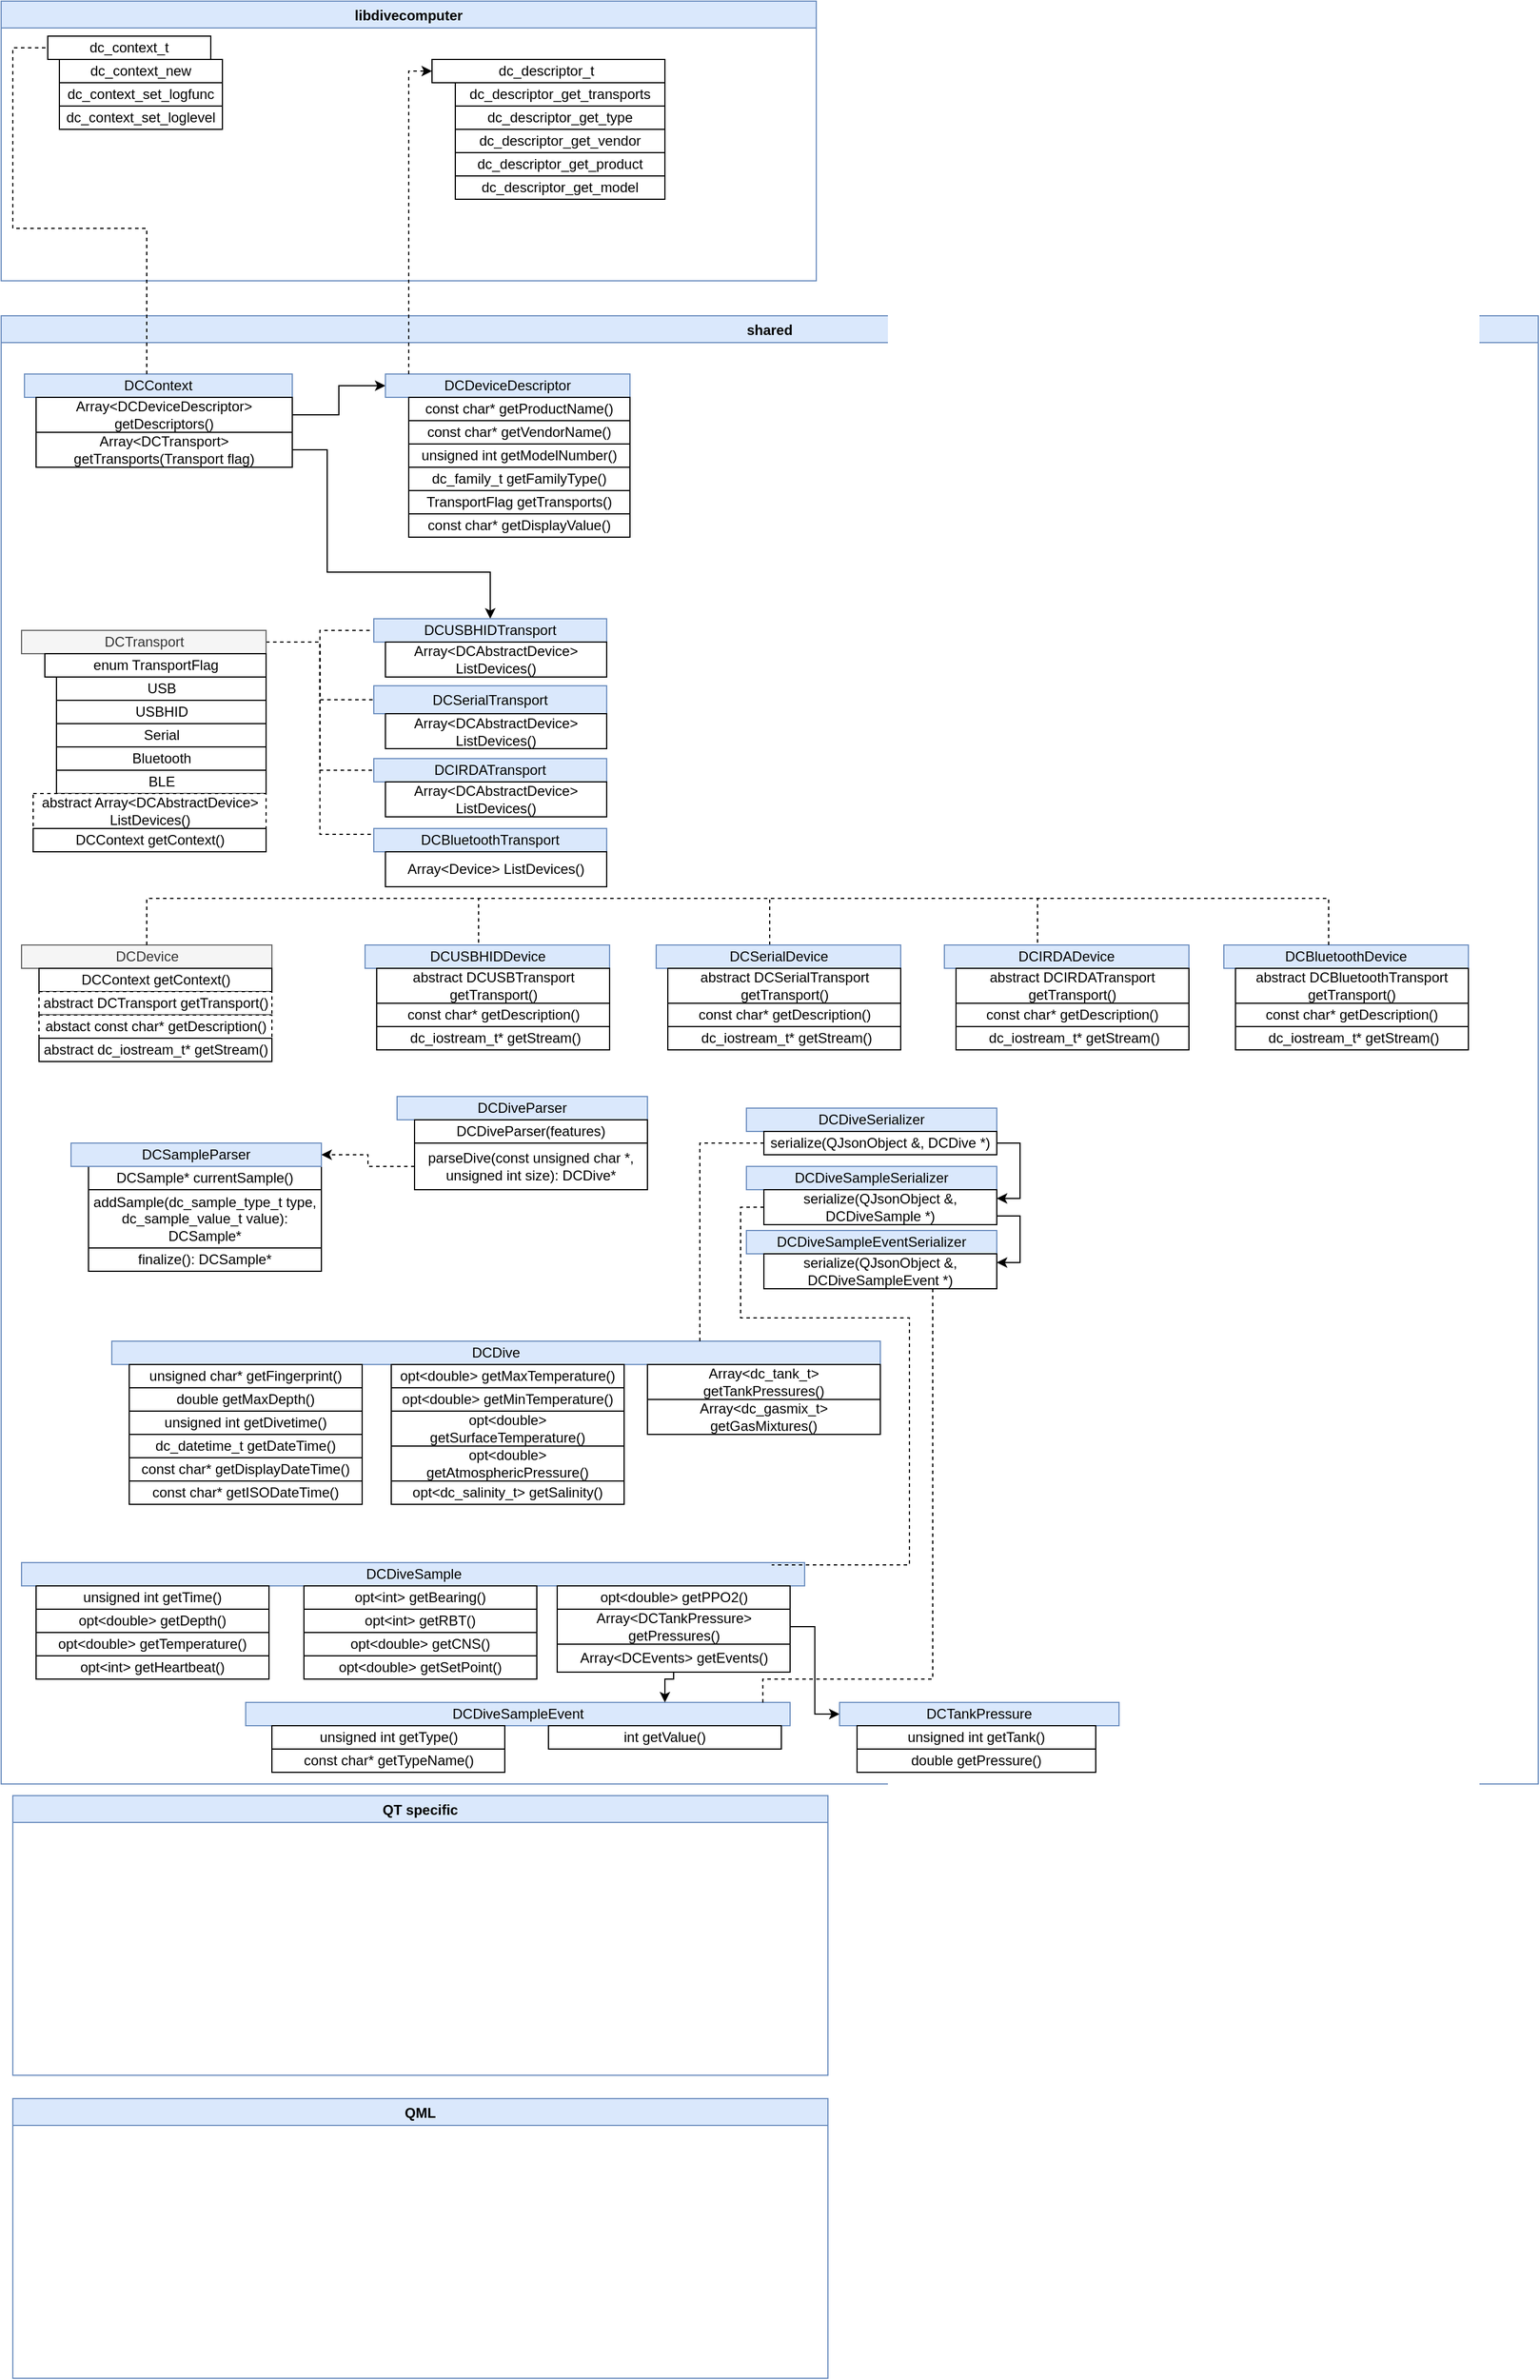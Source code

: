 <mxfile version="13.3.9" type="github">
  <diagram id="l0Hb1Kvt9UqNzEm9A9QA" name="Page-1">
    <mxGraphModel dx="1422" dy="796" grid="1" gridSize="10" guides="1" tooltips="1" connect="1" arrows="1" fold="1" page="0" pageScale="1" pageWidth="827" pageHeight="1169" math="0" shadow="0">
      <root>
        <mxCell id="0" />
        <mxCell id="1" parent="0" />
        <mxCell id="ltwnF_Ncu5DMhvB-tiFt-2" value="libdivecomputer" style="swimlane;fillColor=#dae8fc;strokeColor=#6c8ebf;" parent="1" vertex="1">
          <mxGeometry x="80" y="120" width="700" height="240" as="geometry" />
        </mxCell>
        <mxCell id="ltwnF_Ncu5DMhvB-tiFt-8" value="dc_context_new" style="rounded=0;whiteSpace=wrap;html=1;" parent="ltwnF_Ncu5DMhvB-tiFt-2" vertex="1">
          <mxGeometry x="50" y="50" width="140" height="20" as="geometry" />
        </mxCell>
        <mxCell id="ltwnF_Ncu5DMhvB-tiFt-9" value="dc_context_set_logfunc" style="rounded=0;whiteSpace=wrap;html=1;" parent="ltwnF_Ncu5DMhvB-tiFt-2" vertex="1">
          <mxGeometry x="50" y="70" width="140" height="20" as="geometry" />
        </mxCell>
        <mxCell id="ltwnF_Ncu5DMhvB-tiFt-10" value="dc_context_set_loglevel" style="rounded=0;whiteSpace=wrap;html=1;" parent="ltwnF_Ncu5DMhvB-tiFt-2" vertex="1">
          <mxGeometry x="50" y="90" width="140" height="20" as="geometry" />
        </mxCell>
        <mxCell id="ltwnF_Ncu5DMhvB-tiFt-25" value="dc_descriptor_t&amp;nbsp;" style="rounded=0;whiteSpace=wrap;html=1;" parent="ltwnF_Ncu5DMhvB-tiFt-2" vertex="1">
          <mxGeometry x="370" y="50" width="200" height="20" as="geometry" />
        </mxCell>
        <mxCell id="WCboHnmUrijgcAGSZFJO-1" value="dc_descriptor_get_transports" style="rounded=0;whiteSpace=wrap;html=1;" parent="ltwnF_Ncu5DMhvB-tiFt-2" vertex="1">
          <mxGeometry x="390" y="70" width="180" height="20" as="geometry" />
        </mxCell>
        <mxCell id="WCboHnmUrijgcAGSZFJO-2" value="dc_context_t" style="rounded=0;whiteSpace=wrap;html=1;" parent="ltwnF_Ncu5DMhvB-tiFt-2" vertex="1">
          <mxGeometry x="40" y="30" width="140" height="20" as="geometry" />
        </mxCell>
        <mxCell id="WCboHnmUrijgcAGSZFJO-3" value="dc_descriptor_get_type" style="rounded=0;whiteSpace=wrap;html=1;" parent="ltwnF_Ncu5DMhvB-tiFt-2" vertex="1">
          <mxGeometry x="390" y="90" width="180" height="20" as="geometry" />
        </mxCell>
        <mxCell id="WCboHnmUrijgcAGSZFJO-4" value="dc_descriptor_get_vendor" style="rounded=0;whiteSpace=wrap;html=1;" parent="ltwnF_Ncu5DMhvB-tiFt-2" vertex="1">
          <mxGeometry x="390" y="110" width="180" height="20" as="geometry" />
        </mxCell>
        <mxCell id="WCboHnmUrijgcAGSZFJO-5" value="dc_descriptor_get_product" style="rounded=0;whiteSpace=wrap;html=1;" parent="ltwnF_Ncu5DMhvB-tiFt-2" vertex="1">
          <mxGeometry x="390" y="130" width="180" height="20" as="geometry" />
        </mxCell>
        <mxCell id="WCboHnmUrijgcAGSZFJO-6" value="dc_descriptor_get_model" style="rounded=0;whiteSpace=wrap;html=1;" parent="ltwnF_Ncu5DMhvB-tiFt-2" vertex="1">
          <mxGeometry x="390" y="150" width="180" height="20" as="geometry" />
        </mxCell>
        <mxCell id="ltwnF_Ncu5DMhvB-tiFt-3" value="shared" style="swimlane;fillColor=#dae8fc;strokeColor=#6c8ebf;" parent="1" vertex="1">
          <mxGeometry x="80" y="390" width="1320" height="1260" as="geometry" />
        </mxCell>
        <mxCell id="ltwnF_Ncu5DMhvB-tiFt-11" value="DCContext" style="rounded=0;whiteSpace=wrap;html=1;fillColor=#dae8fc;strokeColor=#6c8ebf;" parent="ltwnF_Ncu5DMhvB-tiFt-3" vertex="1">
          <mxGeometry x="20" y="50" width="230" height="20" as="geometry" />
        </mxCell>
        <mxCell id="WCboHnmUrijgcAGSZFJO-7" style="edgeStyle=orthogonalEdgeStyle;rounded=0;orthogonalLoop=1;jettySize=auto;html=1;entryX=0;entryY=0.5;entryDx=0;entryDy=0;" parent="ltwnF_Ncu5DMhvB-tiFt-3" source="ltwnF_Ncu5DMhvB-tiFt-13" target="ltwnF_Ncu5DMhvB-tiFt-18" edge="1">
          <mxGeometry relative="1" as="geometry" />
        </mxCell>
        <mxCell id="ltwnF_Ncu5DMhvB-tiFt-13" value="Array&amp;lt;DCDeviceDescriptor&amp;gt; getDescriptors()" style="rounded=0;whiteSpace=wrap;html=1;" parent="ltwnF_Ncu5DMhvB-tiFt-3" vertex="1">
          <mxGeometry x="30" y="70" width="220" height="30" as="geometry" />
        </mxCell>
        <mxCell id="ltwnF_Ncu5DMhvB-tiFt-18" value="DCDeviceDescriptor" style="rounded=0;whiteSpace=wrap;html=1;fillColor=#dae8fc;strokeColor=#6c8ebf;" parent="ltwnF_Ncu5DMhvB-tiFt-3" vertex="1">
          <mxGeometry x="330" y="50" width="210" height="20" as="geometry" />
        </mxCell>
        <mxCell id="ltwnF_Ncu5DMhvB-tiFt-23" value="const char* getVendorName()" style="rounded=0;whiteSpace=wrap;html=1;" parent="ltwnF_Ncu5DMhvB-tiFt-3" vertex="1">
          <mxGeometry x="350" y="90" width="190" height="20" as="geometry" />
        </mxCell>
        <mxCell id="ltwnF_Ncu5DMhvB-tiFt-24" value="unsigned int getModelNumber()" style="rounded=0;whiteSpace=wrap;html=1;" parent="ltwnF_Ncu5DMhvB-tiFt-3" vertex="1">
          <mxGeometry x="350" y="110" width="190" height="20" as="geometry" />
        </mxCell>
        <mxCell id="ltwnF_Ncu5DMhvB-tiFt-28" value="dc_family_t getFamilyType()" style="rounded=0;whiteSpace=wrap;html=1;" parent="ltwnF_Ncu5DMhvB-tiFt-3" vertex="1">
          <mxGeometry x="350" y="130" width="190" height="20" as="geometry" />
        </mxCell>
        <mxCell id="ltwnF_Ncu5DMhvB-tiFt-29" value="TransportFlag getTransports()" style="rounded=0;whiteSpace=wrap;html=1;" parent="ltwnF_Ncu5DMhvB-tiFt-3" vertex="1">
          <mxGeometry x="350" y="150" width="190" height="20" as="geometry" />
        </mxCell>
        <mxCell id="ltwnF_Ncu5DMhvB-tiFt-30" value="const char* getProductName()" style="rounded=0;whiteSpace=wrap;html=1;" parent="ltwnF_Ncu5DMhvB-tiFt-3" vertex="1">
          <mxGeometry x="350" y="70" width="190" height="20" as="geometry" />
        </mxCell>
        <mxCell id="ltwnF_Ncu5DMhvB-tiFt-35" value="BLE" style="rounded=0;whiteSpace=wrap;html=1;" parent="ltwnF_Ncu5DMhvB-tiFt-3" vertex="1">
          <mxGeometry x="47.5" y="390" width="180" height="20" as="geometry" />
        </mxCell>
        <mxCell id="LenTutCYug-NzjJxEsnI-6" style="edgeStyle=orthogonalEdgeStyle;rounded=0;orthogonalLoop=1;jettySize=auto;html=1;entryX=0;entryY=0.5;entryDx=0;entryDy=0;endArrow=none;endFill=0;dashed=1;" parent="ltwnF_Ncu5DMhvB-tiFt-3" source="WCboHnmUrijgcAGSZFJO-8" target="LenTutCYug-NzjJxEsnI-3" edge="1">
          <mxGeometry relative="1" as="geometry" />
        </mxCell>
        <mxCell id="LenTutCYug-NzjJxEsnI-7" style="edgeStyle=orthogonalEdgeStyle;rounded=0;orthogonalLoop=1;jettySize=auto;html=1;entryX=0;entryY=0.5;entryDx=0;entryDy=0;dashed=1;endArrow=none;endFill=0;" parent="ltwnF_Ncu5DMhvB-tiFt-3" source="WCboHnmUrijgcAGSZFJO-8" target="LenTutCYug-NzjJxEsnI-4" edge="1">
          <mxGeometry relative="1" as="geometry" />
        </mxCell>
        <mxCell id="LenTutCYug-NzjJxEsnI-8" style="edgeStyle=orthogonalEdgeStyle;rounded=0;orthogonalLoop=1;jettySize=auto;html=1;entryX=0;entryY=0.5;entryDx=0;entryDy=0;dashed=1;endArrow=none;endFill=0;" parent="ltwnF_Ncu5DMhvB-tiFt-3" source="WCboHnmUrijgcAGSZFJO-8" target="LenTutCYug-NzjJxEsnI-5" edge="1">
          <mxGeometry relative="1" as="geometry" />
        </mxCell>
        <mxCell id="LenTutCYug-NzjJxEsnI-10" style="edgeStyle=orthogonalEdgeStyle;rounded=0;orthogonalLoop=1;jettySize=auto;html=1;entryX=0;entryY=0.25;entryDx=0;entryDy=0;dashed=1;endArrow=none;endFill=0;" parent="ltwnF_Ncu5DMhvB-tiFt-3" source="WCboHnmUrijgcAGSZFJO-8" target="LenTutCYug-NzjJxEsnI-9" edge="1">
          <mxGeometry relative="1" as="geometry" />
        </mxCell>
        <mxCell id="WCboHnmUrijgcAGSZFJO-8" value="DCTransport" style="rounded=0;whiteSpace=wrap;html=1;fillColor=#f5f5f5;strokeColor=#666666;fontColor=#333333;" parent="ltwnF_Ncu5DMhvB-tiFt-3" vertex="1">
          <mxGeometry x="17.5" y="270" width="210" height="20" as="geometry" />
        </mxCell>
        <mxCell id="WCboHnmUrijgcAGSZFJO-9" value="enum TransportFlag" style="rounded=0;whiteSpace=wrap;html=1;" parent="ltwnF_Ncu5DMhvB-tiFt-3" vertex="1">
          <mxGeometry x="37.5" y="290" width="190" height="20" as="geometry" />
        </mxCell>
        <mxCell id="WCboHnmUrijgcAGSZFJO-10" value="USBHID" style="rounded=0;whiteSpace=wrap;html=1;" parent="ltwnF_Ncu5DMhvB-tiFt-3" vertex="1">
          <mxGeometry x="47.5" y="330" width="180" height="20" as="geometry" />
        </mxCell>
        <mxCell id="WCboHnmUrijgcAGSZFJO-11" value="USB" style="rounded=0;whiteSpace=wrap;html=1;" parent="ltwnF_Ncu5DMhvB-tiFt-3" vertex="1">
          <mxGeometry x="47.5" y="310" width="180" height="20" as="geometry" />
        </mxCell>
        <mxCell id="WCboHnmUrijgcAGSZFJO-12" value="Serial" style="rounded=0;whiteSpace=wrap;html=1;" parent="ltwnF_Ncu5DMhvB-tiFt-3" vertex="1">
          <mxGeometry x="47.5" y="350" width="180" height="20" as="geometry" />
        </mxCell>
        <mxCell id="WCboHnmUrijgcAGSZFJO-13" value="Bluetooth" style="rounded=0;whiteSpace=wrap;html=1;" parent="ltwnF_Ncu5DMhvB-tiFt-3" vertex="1">
          <mxGeometry x="47.5" y="370" width="180" height="20" as="geometry" />
        </mxCell>
        <mxCell id="LenTutCYug-NzjJxEsnI-11" style="edgeStyle=orthogonalEdgeStyle;rounded=0;orthogonalLoop=1;jettySize=auto;html=1;endArrow=classic;endFill=1;" parent="ltwnF_Ncu5DMhvB-tiFt-3" source="WCboHnmUrijgcAGSZFJO-16" target="LenTutCYug-NzjJxEsnI-3" edge="1">
          <mxGeometry relative="1" as="geometry">
            <Array as="points">
              <mxPoint x="280" y="115" />
              <mxPoint x="280" y="220" />
              <mxPoint x="420" y="220" />
            </Array>
          </mxGeometry>
        </mxCell>
        <mxCell id="WCboHnmUrijgcAGSZFJO-16" value="Array&amp;lt;DCTransport&amp;gt; getTransports(Transport flag)" style="rounded=0;whiteSpace=wrap;html=1;" parent="ltwnF_Ncu5DMhvB-tiFt-3" vertex="1">
          <mxGeometry x="30" y="100" width="220" height="30" as="geometry" />
        </mxCell>
        <mxCell id="WCboHnmUrijgcAGSZFJO-20" value="abstract Array&amp;lt;DCAbstractDevice&amp;gt; ListDevices()" style="rounded=0;whiteSpace=wrap;html=1;dashed=1;" parent="ltwnF_Ncu5DMhvB-tiFt-3" vertex="1">
          <mxGeometry x="27.5" y="410" width="200" height="30" as="geometry" />
        </mxCell>
        <mxCell id="WCboHnmUrijgcAGSZFJO-22" value="const char* getDisplayValue()" style="rounded=0;whiteSpace=wrap;html=1;" parent="ltwnF_Ncu5DMhvB-tiFt-3" vertex="1">
          <mxGeometry x="350" y="170" width="190" height="20" as="geometry" />
        </mxCell>
        <mxCell id="LenTutCYug-NzjJxEsnI-29" style="edgeStyle=orthogonalEdgeStyle;rounded=0;orthogonalLoop=1;jettySize=auto;html=1;endArrow=none;endFill=0;strokeColor=#000000;dashed=1;" parent="ltwnF_Ncu5DMhvB-tiFt-3" source="WCboHnmUrijgcAGSZFJO-23" target="LenTutCYug-NzjJxEsnI-17" edge="1">
          <mxGeometry relative="1" as="geometry">
            <Array as="points">
              <mxPoint x="125" y="500" />
              <mxPoint x="410" y="500" />
            </Array>
          </mxGeometry>
        </mxCell>
        <mxCell id="LenTutCYug-NzjJxEsnI-30" style="edgeStyle=orthogonalEdgeStyle;rounded=0;orthogonalLoop=1;jettySize=auto;html=1;dashed=1;endArrow=none;endFill=0;strokeColor=#000000;" parent="ltwnF_Ncu5DMhvB-tiFt-3" source="WCboHnmUrijgcAGSZFJO-23" target="LenTutCYug-NzjJxEsnI-21" edge="1">
          <mxGeometry relative="1" as="geometry">
            <Array as="points">
              <mxPoint x="125" y="500" />
              <mxPoint x="660" y="500" />
            </Array>
          </mxGeometry>
        </mxCell>
        <mxCell id="LenTutCYug-NzjJxEsnI-34" style="edgeStyle=orthogonalEdgeStyle;rounded=0;orthogonalLoop=1;jettySize=auto;html=1;dashed=1;endArrow=none;endFill=0;strokeColor=#000000;" parent="ltwnF_Ncu5DMhvB-tiFt-3" source="WCboHnmUrijgcAGSZFJO-23" target="LenTutCYug-NzjJxEsnI-31" edge="1">
          <mxGeometry relative="1" as="geometry">
            <Array as="points">
              <mxPoint x="125" y="500" />
              <mxPoint x="890" y="500" />
            </Array>
          </mxGeometry>
        </mxCell>
        <mxCell id="WCboHnmUrijgcAGSZFJO-23" value="DCDevice" style="rounded=0;whiteSpace=wrap;html=1;fillColor=#f5f5f5;strokeColor=#666666;fontColor=#333333;" parent="ltwnF_Ncu5DMhvB-tiFt-3" vertex="1">
          <mxGeometry x="17.5" y="540" width="215" height="20" as="geometry" />
        </mxCell>
        <mxCell id="LenTutCYug-NzjJxEsnI-3" value="DCUSBHIDTransport" style="rounded=0;whiteSpace=wrap;html=1;fillColor=#dae8fc;strokeColor=#6c8ebf;" parent="ltwnF_Ncu5DMhvB-tiFt-3" vertex="1">
          <mxGeometry x="320" y="260" width="200" height="20" as="geometry" />
        </mxCell>
        <mxCell id="LenTutCYug-NzjJxEsnI-4" value="DCSerialTransport" style="rounded=0;whiteSpace=wrap;html=1;fillColor=#dae8fc;strokeColor=#6c8ebf;" parent="ltwnF_Ncu5DMhvB-tiFt-3" vertex="1">
          <mxGeometry x="320" y="317.5" width="200" height="24" as="geometry" />
        </mxCell>
        <mxCell id="LenTutCYug-NzjJxEsnI-5" value="DCIRDATransport" style="rounded=0;whiteSpace=wrap;html=1;fillColor=#dae8fc;strokeColor=#6c8ebf;" parent="ltwnF_Ncu5DMhvB-tiFt-3" vertex="1">
          <mxGeometry x="320" y="380" width="200" height="20" as="geometry" />
        </mxCell>
        <mxCell id="LenTutCYug-NzjJxEsnI-9" value="DCBluetoothTransport" style="rounded=0;whiteSpace=wrap;html=1;fillColor=#dae8fc;strokeColor=#6c8ebf;" parent="ltwnF_Ncu5DMhvB-tiFt-3" vertex="1">
          <mxGeometry x="320" y="440" width="200" height="20" as="geometry" />
        </mxCell>
        <mxCell id="LenTutCYug-NzjJxEsnI-13" value="DCContext getContext()" style="rounded=0;whiteSpace=wrap;html=1;" parent="ltwnF_Ncu5DMhvB-tiFt-3" vertex="1">
          <mxGeometry x="27.5" y="440" width="200" height="20" as="geometry" />
        </mxCell>
        <mxCell id="LenTutCYug-NzjJxEsnI-14" value="DCContext getContext()" style="rounded=0;whiteSpace=wrap;html=1;" parent="ltwnF_Ncu5DMhvB-tiFt-3" vertex="1">
          <mxGeometry x="32.5" y="560" width="200" height="20" as="geometry" />
        </mxCell>
        <mxCell id="LenTutCYug-NzjJxEsnI-16" value="abstract DCTransport getTransport()" style="rounded=0;whiteSpace=wrap;html=1;dashed=1;" parent="ltwnF_Ncu5DMhvB-tiFt-3" vertex="1">
          <mxGeometry x="32.5" y="580" width="200" height="20" as="geometry" />
        </mxCell>
        <mxCell id="LenTutCYug-NzjJxEsnI-17" value="DCUSBHIDDevice" style="rounded=0;whiteSpace=wrap;html=1;fillColor=#dae8fc;strokeColor=#6c8ebf;" parent="ltwnF_Ncu5DMhvB-tiFt-3" vertex="1">
          <mxGeometry x="312.5" y="540" width="210" height="20" as="geometry" />
        </mxCell>
        <mxCell id="LenTutCYug-NzjJxEsnI-18" value="abstact const char* getDescription()" style="rounded=0;whiteSpace=wrap;html=1;dashed=1;" parent="ltwnF_Ncu5DMhvB-tiFt-3" vertex="1">
          <mxGeometry x="32.5" y="600" width="200" height="20" as="geometry" />
        </mxCell>
        <mxCell id="LenTutCYug-NzjJxEsnI-19" value="abstract DCUSBTransport getTransport()" style="rounded=0;whiteSpace=wrap;html=1;" parent="ltwnF_Ncu5DMhvB-tiFt-3" vertex="1">
          <mxGeometry x="322.5" y="560" width="200" height="30" as="geometry" />
        </mxCell>
        <mxCell id="LenTutCYug-NzjJxEsnI-20" value="const char* getDescription()" style="rounded=0;whiteSpace=wrap;html=1;" parent="ltwnF_Ncu5DMhvB-tiFt-3" vertex="1">
          <mxGeometry x="322.5" y="590" width="200" height="20" as="geometry" />
        </mxCell>
        <mxCell id="LenTutCYug-NzjJxEsnI-21" value="DCSerialDevice" style="rounded=0;whiteSpace=wrap;html=1;fillColor=#dae8fc;strokeColor=#6c8ebf;" parent="ltwnF_Ncu5DMhvB-tiFt-3" vertex="1">
          <mxGeometry x="562.5" y="540" width="210" height="20" as="geometry" />
        </mxCell>
        <mxCell id="LenTutCYug-NzjJxEsnI-22" value="abstract DCSerialTransport getTransport()" style="rounded=0;whiteSpace=wrap;html=1;" parent="ltwnF_Ncu5DMhvB-tiFt-3" vertex="1">
          <mxGeometry x="572.5" y="560" width="200" height="30" as="geometry" />
        </mxCell>
        <mxCell id="LenTutCYug-NzjJxEsnI-23" value="const char* getDescription()" style="rounded=0;whiteSpace=wrap;html=1;" parent="ltwnF_Ncu5DMhvB-tiFt-3" vertex="1">
          <mxGeometry x="572.5" y="590" width="200" height="20" as="geometry" />
        </mxCell>
        <mxCell id="LenTutCYug-NzjJxEsnI-25" value="Array&amp;lt;DCAbstractDevice&amp;gt; ListDevices()" style="rounded=0;whiteSpace=wrap;html=1;" parent="ltwnF_Ncu5DMhvB-tiFt-3" vertex="1">
          <mxGeometry x="330" y="280" width="190" height="30" as="geometry" />
        </mxCell>
        <mxCell id="LenTutCYug-NzjJxEsnI-26" value="Array&amp;lt;DCAbstractDevice&amp;gt; ListDevices()" style="rounded=0;whiteSpace=wrap;html=1;" parent="ltwnF_Ncu5DMhvB-tiFt-3" vertex="1">
          <mxGeometry x="330" y="341.5" width="190" height="30" as="geometry" />
        </mxCell>
        <mxCell id="LenTutCYug-NzjJxEsnI-27" value="Array&amp;lt;DCAbstractDevice&amp;gt; ListDevices()" style="rounded=0;whiteSpace=wrap;html=1;" parent="ltwnF_Ncu5DMhvB-tiFt-3" vertex="1">
          <mxGeometry x="330" y="400" width="190" height="30" as="geometry" />
        </mxCell>
        <mxCell id="LenTutCYug-NzjJxEsnI-28" value="Array&amp;lt;Device&amp;gt; ListDevices()" style="rounded=0;whiteSpace=wrap;html=1;" parent="ltwnF_Ncu5DMhvB-tiFt-3" vertex="1">
          <mxGeometry x="330" y="460" width="190" height="30" as="geometry" />
        </mxCell>
        <mxCell id="LenTutCYug-NzjJxEsnI-31" value="DCIRDADevice" style="rounded=0;whiteSpace=wrap;html=1;fillColor=#dae8fc;strokeColor=#6c8ebf;" parent="ltwnF_Ncu5DMhvB-tiFt-3" vertex="1">
          <mxGeometry x="810" y="540" width="210" height="20" as="geometry" />
        </mxCell>
        <mxCell id="LenTutCYug-NzjJxEsnI-32" value="abstract DCIRDATransport getTransport()" style="rounded=0;whiteSpace=wrap;html=1;" parent="ltwnF_Ncu5DMhvB-tiFt-3" vertex="1">
          <mxGeometry x="820" y="560" width="200" height="30" as="geometry" />
        </mxCell>
        <mxCell id="LenTutCYug-NzjJxEsnI-33" value="const char* getDescription()" style="rounded=0;whiteSpace=wrap;html=1;" parent="ltwnF_Ncu5DMhvB-tiFt-3" vertex="1">
          <mxGeometry x="820" y="590" width="200" height="20" as="geometry" />
        </mxCell>
        <mxCell id="LenTutCYug-NzjJxEsnI-38" value="DCBluetoothDevice" style="rounded=0;whiteSpace=wrap;html=1;fillColor=#dae8fc;strokeColor=#6c8ebf;" parent="ltwnF_Ncu5DMhvB-tiFt-3" vertex="1">
          <mxGeometry x="1050" y="540" width="210" height="20" as="geometry" />
        </mxCell>
        <mxCell id="LenTutCYug-NzjJxEsnI-39" value="abstract DCBluetoothTransport getTransport()" style="rounded=0;whiteSpace=wrap;html=1;" parent="ltwnF_Ncu5DMhvB-tiFt-3" vertex="1">
          <mxGeometry x="1060" y="560" width="200" height="30" as="geometry" />
        </mxCell>
        <mxCell id="LenTutCYug-NzjJxEsnI-40" value="const char* getDescription()" style="rounded=0;whiteSpace=wrap;html=1;" parent="ltwnF_Ncu5DMhvB-tiFt-3" vertex="1">
          <mxGeometry x="1060" y="590" width="200" height="20" as="geometry" />
        </mxCell>
        <mxCell id="LenTutCYug-NzjJxEsnI-41" style="edgeStyle=orthogonalEdgeStyle;rounded=0;orthogonalLoop=1;jettySize=auto;html=1;dashed=1;endArrow=none;endFill=0;strokeColor=#000000;" parent="ltwnF_Ncu5DMhvB-tiFt-3" source="WCboHnmUrijgcAGSZFJO-23" target="LenTutCYug-NzjJxEsnI-38" edge="1">
          <mxGeometry relative="1" as="geometry">
            <Array as="points">
              <mxPoint x="125" y="500" />
              <mxPoint x="1140" y="500" />
            </Array>
          </mxGeometry>
        </mxCell>
        <mxCell id="LenTutCYug-NzjJxEsnI-46" value="abstract dc_iostream_t* getStream()" style="rounded=0;whiteSpace=wrap;html=1;" parent="ltwnF_Ncu5DMhvB-tiFt-3" vertex="1">
          <mxGeometry x="32.5" y="620" width="200" height="20" as="geometry" />
        </mxCell>
        <mxCell id="LenTutCYug-NzjJxEsnI-47" value="&amp;nbsp;dc_iostream_t* getStream()" style="rounded=0;whiteSpace=wrap;html=1;" parent="ltwnF_Ncu5DMhvB-tiFt-3" vertex="1">
          <mxGeometry x="322.5" y="610" width="200" height="20" as="geometry" />
        </mxCell>
        <mxCell id="LenTutCYug-NzjJxEsnI-48" value="&amp;nbsp;dc_iostream_t* getStream()" style="rounded=0;whiteSpace=wrap;html=1;" parent="ltwnF_Ncu5DMhvB-tiFt-3" vertex="1">
          <mxGeometry x="572.5" y="610" width="200" height="20" as="geometry" />
        </mxCell>
        <mxCell id="LenTutCYug-NzjJxEsnI-49" value="&amp;nbsp;dc_iostream_t* getStream()" style="rounded=0;whiteSpace=wrap;html=1;" parent="ltwnF_Ncu5DMhvB-tiFt-3" vertex="1">
          <mxGeometry x="820" y="610" width="200" height="20" as="geometry" />
        </mxCell>
        <mxCell id="LenTutCYug-NzjJxEsnI-50" value="&amp;nbsp;dc_iostream_t* getStream()" style="rounded=0;whiteSpace=wrap;html=1;" parent="ltwnF_Ncu5DMhvB-tiFt-3" vertex="1">
          <mxGeometry x="1060" y="610" width="200" height="20" as="geometry" />
        </mxCell>
        <mxCell id="LenTutCYug-NzjJxEsnI-51" value="DCDive" style="rounded=0;whiteSpace=wrap;html=1;fillColor=#dae8fc;strokeColor=#6c8ebf;" parent="ltwnF_Ncu5DMhvB-tiFt-3" vertex="1">
          <mxGeometry x="95" y="880" width="660" height="20" as="geometry" />
        </mxCell>
        <mxCell id="LenTutCYug-NzjJxEsnI-53" value="unsigned char* getFingerprint()" style="rounded=0;whiteSpace=wrap;html=1;" parent="ltwnF_Ncu5DMhvB-tiFt-3" vertex="1">
          <mxGeometry x="110" y="900" width="200" height="20" as="geometry" />
        </mxCell>
        <mxCell id="LenTutCYug-NzjJxEsnI-54" value="double getMaxDepth()" style="rounded=0;whiteSpace=wrap;html=1;" parent="ltwnF_Ncu5DMhvB-tiFt-3" vertex="1">
          <mxGeometry x="110" y="920" width="200" height="20" as="geometry" />
        </mxCell>
        <mxCell id="LenTutCYug-NzjJxEsnI-56" value="unsigned int getDivetime()" style="rounded=0;whiteSpace=wrap;html=1;" parent="ltwnF_Ncu5DMhvB-tiFt-3" vertex="1">
          <mxGeometry x="110" y="940" width="200" height="20" as="geometry" />
        </mxCell>
        <mxCell id="LenTutCYug-NzjJxEsnI-57" value="dc_datetime_t getDateTime()" style="rounded=0;whiteSpace=wrap;html=1;" parent="ltwnF_Ncu5DMhvB-tiFt-3" vertex="1">
          <mxGeometry x="110" y="960" width="200" height="20" as="geometry" />
        </mxCell>
        <mxCell id="LenTutCYug-NzjJxEsnI-58" value="const char* getDisplayDateTime()" style="rounded=0;whiteSpace=wrap;html=1;" parent="ltwnF_Ncu5DMhvB-tiFt-3" vertex="1">
          <mxGeometry x="110" y="980" width="200" height="20" as="geometry" />
        </mxCell>
        <mxCell id="LenTutCYug-NzjJxEsnI-59" value="const char* getISODateTime()" style="rounded=0;whiteSpace=wrap;html=1;" parent="ltwnF_Ncu5DMhvB-tiFt-3" vertex="1">
          <mxGeometry x="110" y="1000" width="200" height="20" as="geometry" />
        </mxCell>
        <mxCell id="LenTutCYug-NzjJxEsnI-60" value="opt&amp;lt;double&amp;gt; getMaxTemperature()" style="rounded=0;whiteSpace=wrap;html=1;" parent="ltwnF_Ncu5DMhvB-tiFt-3" vertex="1">
          <mxGeometry x="335" y="900" width="200" height="20" as="geometry" />
        </mxCell>
        <mxCell id="LenTutCYug-NzjJxEsnI-61" value="opt&amp;lt;double&amp;gt; getMinTemperature()" style="rounded=0;whiteSpace=wrap;html=1;" parent="ltwnF_Ncu5DMhvB-tiFt-3" vertex="1">
          <mxGeometry x="335" y="920" width="200" height="20" as="geometry" />
        </mxCell>
        <mxCell id="LenTutCYug-NzjJxEsnI-62" value="opt&amp;lt;double&amp;gt; getSurfaceTemperature()" style="rounded=0;whiteSpace=wrap;html=1;" parent="ltwnF_Ncu5DMhvB-tiFt-3" vertex="1">
          <mxGeometry x="335" y="940" width="200" height="30" as="geometry" />
        </mxCell>
        <mxCell id="LenTutCYug-NzjJxEsnI-63" value="opt&amp;lt;double&amp;gt; getAtmosphericPressure()" style="rounded=0;whiteSpace=wrap;html=1;" parent="ltwnF_Ncu5DMhvB-tiFt-3" vertex="1">
          <mxGeometry x="335" y="970" width="200" height="30" as="geometry" />
        </mxCell>
        <mxCell id="LenTutCYug-NzjJxEsnI-68" value="opt&amp;lt;dc_salinity_t&amp;gt; getSalinity()" style="rounded=0;whiteSpace=wrap;html=1;" parent="ltwnF_Ncu5DMhvB-tiFt-3" vertex="1">
          <mxGeometry x="335" y="1000" width="200" height="20" as="geometry" />
        </mxCell>
        <mxCell id="LenTutCYug-NzjJxEsnI-70" value="Array&amp;lt;dc_tank_t&amp;gt; getTankPressures()" style="rounded=0;whiteSpace=wrap;html=1;" parent="ltwnF_Ncu5DMhvB-tiFt-3" vertex="1">
          <mxGeometry x="555" y="900" width="200" height="30" as="geometry" />
        </mxCell>
        <mxCell id="LenTutCYug-NzjJxEsnI-71" value="Array&amp;lt;dc_gasmix_t&amp;gt; getGasMixtures()" style="rounded=0;whiteSpace=wrap;html=1;" parent="ltwnF_Ncu5DMhvB-tiFt-3" vertex="1">
          <mxGeometry x="555" y="930" width="200" height="30" as="geometry" />
        </mxCell>
        <mxCell id="LenTutCYug-NzjJxEsnI-73" value="DCDiveSample" style="rounded=0;whiteSpace=wrap;html=1;fillColor=#dae8fc;strokeColor=#6c8ebf;" parent="ltwnF_Ncu5DMhvB-tiFt-3" vertex="1">
          <mxGeometry x="17.5" y="1070" width="672.5" height="20" as="geometry" />
        </mxCell>
        <mxCell id="LenTutCYug-NzjJxEsnI-74" value="DCDiveSampleEvent" style="rounded=0;whiteSpace=wrap;html=1;fillColor=#dae8fc;strokeColor=#6c8ebf;" parent="ltwnF_Ncu5DMhvB-tiFt-3" vertex="1">
          <mxGeometry x="210" y="1190" width="467.5" height="20" as="geometry" />
        </mxCell>
        <mxCell id="nu18OdhDVVGL0PULstCD-1" value="DCDiveParser" style="rounded=0;whiteSpace=wrap;html=1;fillColor=#dae8fc;strokeColor=#6c8ebf;" parent="ltwnF_Ncu5DMhvB-tiFt-3" vertex="1">
          <mxGeometry x="340" y="670" width="215" height="20" as="geometry" />
        </mxCell>
        <mxCell id="Bv5yyoWbIXBtn_ELixdd-1" style="edgeStyle=orthogonalEdgeStyle;rounded=0;orthogonalLoop=1;jettySize=auto;html=1;dashed=1;" parent="ltwnF_Ncu5DMhvB-tiFt-3" source="nu18OdhDVVGL0PULstCD-3" target="spZWWF0u4A5Y6FCt7kzm-20" edge="1">
          <mxGeometry relative="1" as="geometry" />
        </mxCell>
        <mxCell id="nu18OdhDVVGL0PULstCD-3" value="parseDive(const unsigned char *, unsigned int size): DCDive*" style="rounded=0;whiteSpace=wrap;html=1;" parent="ltwnF_Ncu5DMhvB-tiFt-3" vertex="1">
          <mxGeometry x="355" y="710" width="200" height="40" as="geometry" />
        </mxCell>
        <mxCell id="nu18OdhDVVGL0PULstCD-5" value="DCDiveParser(features)" style="rounded=0;whiteSpace=wrap;html=1;" parent="ltwnF_Ncu5DMhvB-tiFt-3" vertex="1">
          <mxGeometry x="355" y="690" width="200" height="20" as="geometry" />
        </mxCell>
        <mxCell id="nu18OdhDVVGL0PULstCD-9" value="DCSample* currentSample()" style="rounded=0;whiteSpace=wrap;html=1;" parent="ltwnF_Ncu5DMhvB-tiFt-3" vertex="1">
          <mxGeometry x="75" y="730" width="200" height="20" as="geometry" />
        </mxCell>
        <mxCell id="nu18OdhDVVGL0PULstCD-10" value="unsigned int getTime()" style="rounded=0;whiteSpace=wrap;html=1;" parent="ltwnF_Ncu5DMhvB-tiFt-3" vertex="1">
          <mxGeometry x="30" y="1090" width="200" height="20" as="geometry" />
        </mxCell>
        <mxCell id="spZWWF0u4A5Y6FCt7kzm-1" value="opt&amp;lt;double&amp;gt; getDepth()" style="rounded=0;whiteSpace=wrap;html=1;" parent="ltwnF_Ncu5DMhvB-tiFt-3" vertex="1">
          <mxGeometry x="30" y="1110" width="200" height="20" as="geometry" />
        </mxCell>
        <mxCell id="spZWWF0u4A5Y6FCt7kzm-2" value="opt&amp;lt;double&amp;gt; getTemperature()" style="rounded=0;whiteSpace=wrap;html=1;" parent="ltwnF_Ncu5DMhvB-tiFt-3" vertex="1">
          <mxGeometry x="30" y="1130" width="200" height="20" as="geometry" />
        </mxCell>
        <mxCell id="spZWWF0u4A5Y6FCt7kzm-3" value="opt&amp;lt;int&amp;gt; getHeartbeat()" style="rounded=0;whiteSpace=wrap;html=1;" parent="ltwnF_Ncu5DMhvB-tiFt-3" vertex="1">
          <mxGeometry x="30" y="1150" width="200" height="20" as="geometry" />
        </mxCell>
        <mxCell id="spZWWF0u4A5Y6FCt7kzm-4" value="opt&amp;lt;int&amp;gt; getBearing()" style="rounded=0;whiteSpace=wrap;html=1;" parent="ltwnF_Ncu5DMhvB-tiFt-3" vertex="1">
          <mxGeometry x="260" y="1090" width="200" height="20" as="geometry" />
        </mxCell>
        <mxCell id="spZWWF0u4A5Y6FCt7kzm-5" value="opt&amp;lt;int&amp;gt; getRBT()" style="rounded=0;whiteSpace=wrap;html=1;" parent="ltwnF_Ncu5DMhvB-tiFt-3" vertex="1">
          <mxGeometry x="260" y="1110" width="200" height="20" as="geometry" />
        </mxCell>
        <mxCell id="spZWWF0u4A5Y6FCt7kzm-6" value="opt&amp;lt;double&amp;gt; getCNS()" style="rounded=0;whiteSpace=wrap;html=1;" parent="ltwnF_Ncu5DMhvB-tiFt-3" vertex="1">
          <mxGeometry x="260" y="1130" width="200" height="20" as="geometry" />
        </mxCell>
        <mxCell id="spZWWF0u4A5Y6FCt7kzm-7" value="opt&amp;lt;double&amp;gt; getSetPoint()" style="rounded=0;whiteSpace=wrap;html=1;" parent="ltwnF_Ncu5DMhvB-tiFt-3" vertex="1">
          <mxGeometry x="260" y="1150" width="200" height="20" as="geometry" />
        </mxCell>
        <mxCell id="spZWWF0u4A5Y6FCt7kzm-8" value="opt&amp;lt;double&amp;gt; getPPO2()" style="rounded=0;whiteSpace=wrap;html=1;" parent="ltwnF_Ncu5DMhvB-tiFt-3" vertex="1">
          <mxGeometry x="477.5" y="1090" width="200" height="20" as="geometry" />
        </mxCell>
        <mxCell id="spZWWF0u4A5Y6FCt7kzm-16" style="edgeStyle=orthogonalEdgeStyle;rounded=0;orthogonalLoop=1;jettySize=auto;html=1;" parent="ltwnF_Ncu5DMhvB-tiFt-3" source="spZWWF0u4A5Y6FCt7kzm-9" target="LenTutCYug-NzjJxEsnI-74" edge="1">
          <mxGeometry relative="1" as="geometry">
            <Array as="points">
              <mxPoint x="578" y="1170" />
              <mxPoint x="570" y="1170" />
            </Array>
          </mxGeometry>
        </mxCell>
        <mxCell id="spZWWF0u4A5Y6FCt7kzm-9" value="Array&amp;lt;DCEvents&amp;gt; getEvents()" style="rounded=0;whiteSpace=wrap;html=1;" parent="ltwnF_Ncu5DMhvB-tiFt-3" vertex="1">
          <mxGeometry x="477.5" y="1140" width="200" height="24" as="geometry" />
        </mxCell>
        <mxCell id="spZWWF0u4A5Y6FCt7kzm-14" style="edgeStyle=orthogonalEdgeStyle;rounded=0;orthogonalLoop=1;jettySize=auto;html=1;entryX=0;entryY=0.5;entryDx=0;entryDy=0;" parent="ltwnF_Ncu5DMhvB-tiFt-3" source="spZWWF0u4A5Y6FCt7kzm-10" target="spZWWF0u4A5Y6FCt7kzm-11" edge="1">
          <mxGeometry relative="1" as="geometry" />
        </mxCell>
        <mxCell id="spZWWF0u4A5Y6FCt7kzm-10" value="Array&amp;lt;DCTankPressure&amp;gt; getPressures()" style="rounded=0;whiteSpace=wrap;html=1;" parent="ltwnF_Ncu5DMhvB-tiFt-3" vertex="1">
          <mxGeometry x="477.5" y="1110" width="200" height="30" as="geometry" />
        </mxCell>
        <mxCell id="spZWWF0u4A5Y6FCt7kzm-11" value="DCTankPressure" style="rounded=0;whiteSpace=wrap;html=1;fillColor=#dae8fc;strokeColor=#6c8ebf;" parent="ltwnF_Ncu5DMhvB-tiFt-3" vertex="1">
          <mxGeometry x="720" y="1190" width="240" height="20" as="geometry" />
        </mxCell>
        <mxCell id="spZWWF0u4A5Y6FCt7kzm-12" value="unsigned int getTank()" style="rounded=0;whiteSpace=wrap;html=1;" parent="ltwnF_Ncu5DMhvB-tiFt-3" vertex="1">
          <mxGeometry x="735" y="1210" width="205" height="20" as="geometry" />
        </mxCell>
        <mxCell id="spZWWF0u4A5Y6FCt7kzm-13" value="double getPressure()" style="rounded=0;whiteSpace=wrap;html=1;" parent="ltwnF_Ncu5DMhvB-tiFt-3" vertex="1">
          <mxGeometry x="735" y="1230" width="205" height="20" as="geometry" />
        </mxCell>
        <mxCell id="spZWWF0u4A5Y6FCt7kzm-17" value="int getValue()" style="rounded=0;whiteSpace=wrap;html=1;" parent="ltwnF_Ncu5DMhvB-tiFt-3" vertex="1">
          <mxGeometry x="470" y="1210" width="200" height="20" as="geometry" />
        </mxCell>
        <mxCell id="spZWWF0u4A5Y6FCt7kzm-18" value="const char* getTypeName()" style="rounded=0;whiteSpace=wrap;html=1;" parent="ltwnF_Ncu5DMhvB-tiFt-3" vertex="1">
          <mxGeometry x="232.5" y="1230" width="200" height="20" as="geometry" />
        </mxCell>
        <mxCell id="spZWWF0u4A5Y6FCt7kzm-19" value="unsigned int getType()" style="rounded=0;whiteSpace=wrap;html=1;" parent="ltwnF_Ncu5DMhvB-tiFt-3" vertex="1">
          <mxGeometry x="232.5" y="1210" width="200" height="20" as="geometry" />
        </mxCell>
        <mxCell id="spZWWF0u4A5Y6FCt7kzm-20" value="DCSampleParser" style="rounded=0;whiteSpace=wrap;html=1;fillColor=#dae8fc;strokeColor=#6c8ebf;" parent="ltwnF_Ncu5DMhvB-tiFt-3" vertex="1">
          <mxGeometry x="60" y="710" width="215" height="20" as="geometry" />
        </mxCell>
        <mxCell id="spZWWF0u4A5Y6FCt7kzm-23" value="addSample(dc_sample_type_t type, dc_sample_value_t value): DCSample*" style="rounded=0;whiteSpace=wrap;html=1;" parent="ltwnF_Ncu5DMhvB-tiFt-3" vertex="1">
          <mxGeometry x="75" y="750" width="200" height="50" as="geometry" />
        </mxCell>
        <mxCell id="spZWWF0u4A5Y6FCt7kzm-24" value="finalize(): DCSample*" style="rounded=0;whiteSpace=wrap;html=1;" parent="ltwnF_Ncu5DMhvB-tiFt-3" vertex="1">
          <mxGeometry x="75" y="800" width="200" height="20" as="geometry" />
        </mxCell>
        <mxCell id="NFH4je1Bz-bS19m63YZz-1" value="DCDiveSerializer" style="rounded=0;whiteSpace=wrap;html=1;fillColor=#dae8fc;strokeColor=#6c8ebf;" vertex="1" parent="ltwnF_Ncu5DMhvB-tiFt-3">
          <mxGeometry x="640" y="680" width="215" height="20" as="geometry" />
        </mxCell>
        <mxCell id="NFH4je1Bz-bS19m63YZz-7" style="edgeStyle=orthogonalEdgeStyle;rounded=0;orthogonalLoop=1;jettySize=auto;html=1;entryX=1;entryY=0.25;entryDx=0;entryDy=0;" edge="1" parent="ltwnF_Ncu5DMhvB-tiFt-3" source="NFH4je1Bz-bS19m63YZz-2" target="NFH4je1Bz-bS19m63YZz-4">
          <mxGeometry relative="1" as="geometry">
            <Array as="points">
              <mxPoint x="875" y="710" />
              <mxPoint x="875" y="758" />
            </Array>
          </mxGeometry>
        </mxCell>
        <mxCell id="NFH4je1Bz-bS19m63YZz-9" style="edgeStyle=orthogonalEdgeStyle;rounded=0;orthogonalLoop=1;jettySize=auto;html=1;exitX=0;exitY=0.5;exitDx=0;exitDy=0;dashed=1;endArrow=none;endFill=0;" edge="1" parent="ltwnF_Ncu5DMhvB-tiFt-3" source="NFH4je1Bz-bS19m63YZz-2" target="LenTutCYug-NzjJxEsnI-51">
          <mxGeometry relative="1" as="geometry">
            <Array as="points">
              <mxPoint x="600" y="710" />
            </Array>
          </mxGeometry>
        </mxCell>
        <mxCell id="NFH4je1Bz-bS19m63YZz-2" value="serialize(QJsonObject &amp;amp;, DCDive *)" style="rounded=0;whiteSpace=wrap;html=1;" vertex="1" parent="ltwnF_Ncu5DMhvB-tiFt-3">
          <mxGeometry x="655" y="700" width="200" height="20" as="geometry" />
        </mxCell>
        <mxCell id="NFH4je1Bz-bS19m63YZz-3" value="DCDiveSampleSerializer" style="rounded=0;whiteSpace=wrap;html=1;fillColor=#dae8fc;strokeColor=#6c8ebf;" vertex="1" parent="ltwnF_Ncu5DMhvB-tiFt-3">
          <mxGeometry x="640" y="730" width="215" height="20" as="geometry" />
        </mxCell>
        <mxCell id="NFH4je1Bz-bS19m63YZz-8" style="edgeStyle=orthogonalEdgeStyle;rounded=0;orthogonalLoop=1;jettySize=auto;html=1;exitX=1;exitY=0.75;exitDx=0;exitDy=0;entryX=1;entryY=0.25;entryDx=0;entryDy=0;" edge="1" parent="ltwnF_Ncu5DMhvB-tiFt-3" source="NFH4je1Bz-bS19m63YZz-4" target="NFH4je1Bz-bS19m63YZz-6">
          <mxGeometry relative="1" as="geometry" />
        </mxCell>
        <mxCell id="NFH4je1Bz-bS19m63YZz-10" style="edgeStyle=orthogonalEdgeStyle;rounded=0;orthogonalLoop=1;jettySize=auto;html=1;exitX=0;exitY=0.5;exitDx=0;exitDy=0;entryX=0.958;entryY=0.1;entryDx=0;entryDy=0;entryPerimeter=0;dashed=1;endArrow=none;endFill=0;" edge="1" parent="ltwnF_Ncu5DMhvB-tiFt-3" source="NFH4je1Bz-bS19m63YZz-4" target="LenTutCYug-NzjJxEsnI-73">
          <mxGeometry relative="1" as="geometry">
            <Array as="points">
              <mxPoint x="635" y="765" />
              <mxPoint x="635" y="860" />
              <mxPoint x="780" y="860" />
              <mxPoint x="780" y="1072" />
            </Array>
          </mxGeometry>
        </mxCell>
        <mxCell id="NFH4je1Bz-bS19m63YZz-4" value="serialize(QJsonObject &amp;amp;, DCDiveSample *)" style="rounded=0;whiteSpace=wrap;html=1;" vertex="1" parent="ltwnF_Ncu5DMhvB-tiFt-3">
          <mxGeometry x="655" y="750" width="200" height="30" as="geometry" />
        </mxCell>
        <mxCell id="NFH4je1Bz-bS19m63YZz-5" value="DCDiveSampleEventSerializer" style="rounded=0;whiteSpace=wrap;html=1;fillColor=#dae8fc;strokeColor=#6c8ebf;" vertex="1" parent="ltwnF_Ncu5DMhvB-tiFt-3">
          <mxGeometry x="640" y="785" width="215" height="20" as="geometry" />
        </mxCell>
        <mxCell id="NFH4je1Bz-bS19m63YZz-11" style="edgeStyle=orthogonalEdgeStyle;rounded=0;orthogonalLoop=1;jettySize=auto;html=1;dashed=1;endArrow=none;endFill=0;entryX=0.95;entryY=0.05;entryDx=0;entryDy=0;entryPerimeter=0;" edge="1" parent="ltwnF_Ncu5DMhvB-tiFt-3" source="NFH4je1Bz-bS19m63YZz-6" target="LenTutCYug-NzjJxEsnI-74">
          <mxGeometry relative="1" as="geometry">
            <mxPoint x="780" y="1100" as="targetPoint" />
            <Array as="points">
              <mxPoint x="800" y="1170" />
              <mxPoint x="654" y="1170" />
            </Array>
          </mxGeometry>
        </mxCell>
        <mxCell id="NFH4je1Bz-bS19m63YZz-6" value="serialize(QJsonObject &amp;amp;, DCDiveSampleEvent *)" style="rounded=0;whiteSpace=wrap;html=1;" vertex="1" parent="ltwnF_Ncu5DMhvB-tiFt-3">
          <mxGeometry x="655" y="805" width="200" height="30" as="geometry" />
        </mxCell>
        <mxCell id="ltwnF_Ncu5DMhvB-tiFt-4" value="QT specific" style="swimlane;fillColor=#dae8fc;strokeColor=#6c8ebf;" parent="1" vertex="1">
          <mxGeometry x="90" y="1660" width="700" height="240" as="geometry" />
        </mxCell>
        <mxCell id="ltwnF_Ncu5DMhvB-tiFt-5" value="QML" style="swimlane;fillColor=#dae8fc;strokeColor=#6c8ebf;" parent="1" vertex="1">
          <mxGeometry x="90" y="1920" width="700" height="240" as="geometry" />
        </mxCell>
        <mxCell id="ltwnF_Ncu5DMhvB-tiFt-14" style="edgeStyle=orthogonalEdgeStyle;rounded=0;orthogonalLoop=1;jettySize=auto;html=1;entryX=0;entryY=0.5;entryDx=0;entryDy=0;dashed=1;endArrow=none;endFill=0;" parent="1" source="ltwnF_Ncu5DMhvB-tiFt-11" target="WCboHnmUrijgcAGSZFJO-2" edge="1">
          <mxGeometry relative="1" as="geometry">
            <Array as="points">
              <mxPoint x="205" y="315" />
              <mxPoint x="90" y="315" />
              <mxPoint x="90" y="160" />
            </Array>
          </mxGeometry>
        </mxCell>
        <mxCell id="ltwnF_Ncu5DMhvB-tiFt-26" style="edgeStyle=orthogonalEdgeStyle;rounded=0;orthogonalLoop=1;jettySize=auto;html=1;dashed=1;" parent="1" source="ltwnF_Ncu5DMhvB-tiFt-18" target="ltwnF_Ncu5DMhvB-tiFt-25" edge="1">
          <mxGeometry relative="1" as="geometry">
            <Array as="points">
              <mxPoint x="430" y="180" />
            </Array>
          </mxGeometry>
        </mxCell>
      </root>
    </mxGraphModel>
  </diagram>
</mxfile>

